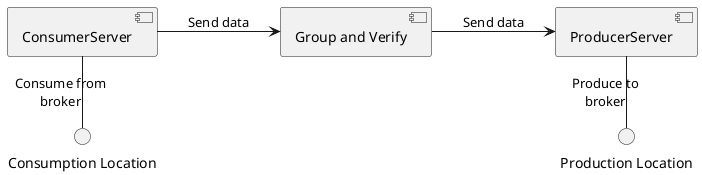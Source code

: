 @startuml
left to right direction
component ConsumerServer
component "Group and Verify" as GroupVerify
component ProducerServer
interface "Consumption Location" as ConsumptionLocation
interface "Production Location" as ProductionLocation

ConsumerServer -down-> GroupVerify : Send data
GroupVerify -down-> ProducerServer : Send data

ConsumerServer -right- ConsumptionLocation : Consume from\nbroker 
ProducerServer -right- ProductionLocation : Produce to\nbroker
@enduml